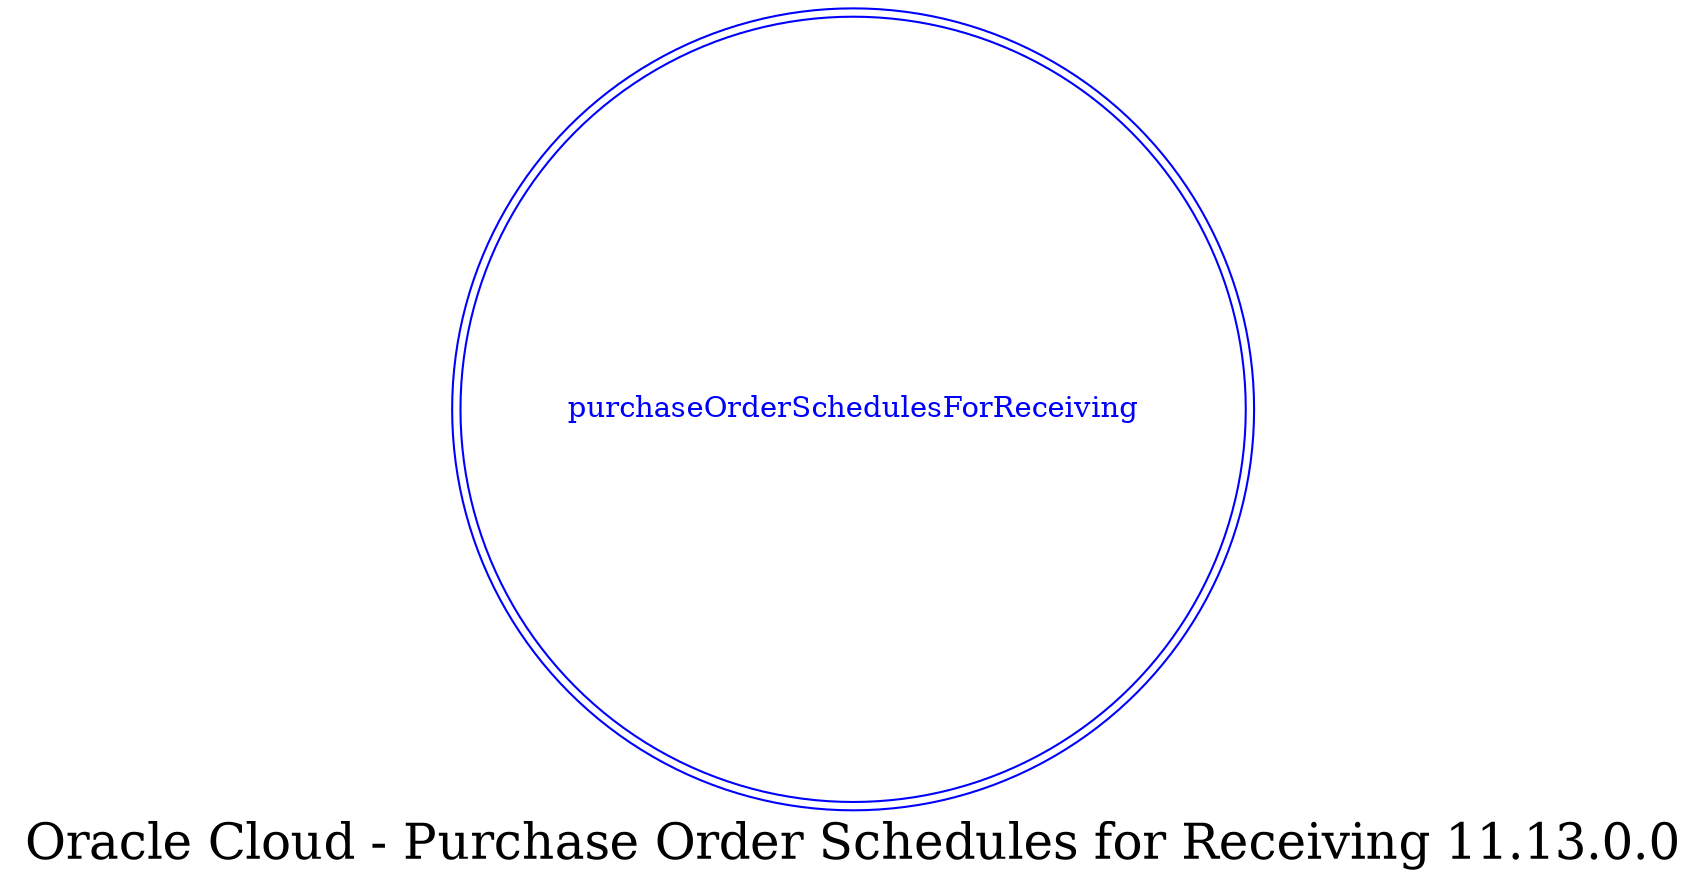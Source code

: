 digraph LexiconGraph {
graph[label="Oracle Cloud - Purchase Order Schedules for Receiving 11.13.0.0", fontsize=24]
splines=true
"purchaseOrderSchedulesForReceiving" [color=blue, fontcolor=blue, shape=doublecircle]
}
